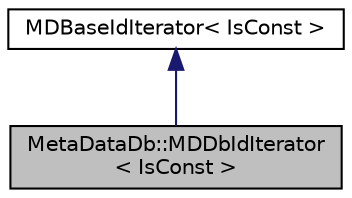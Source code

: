 digraph "MetaDataDb::MDDbIdIterator&lt; IsConst &gt;"
{
  edge [fontname="Helvetica",fontsize="10",labelfontname="Helvetica",labelfontsize="10"];
  node [fontname="Helvetica",fontsize="10",shape=record];
  Node0 [label="MetaDataDb::MDDbIdIterator\l\< IsConst \>",height=0.2,width=0.4,color="black", fillcolor="grey75", style="filled", fontcolor="black"];
  Node1 -> Node0 [dir="back",color="midnightblue",fontsize="10",style="solid",fontname="Helvetica"];
  Node1 [label="MDBaseIdIterator\< IsConst \>",height=0.2,width=0.4,color="black", fillcolor="white", style="filled",URL="$structMDBaseIdIterator.html"];
}
